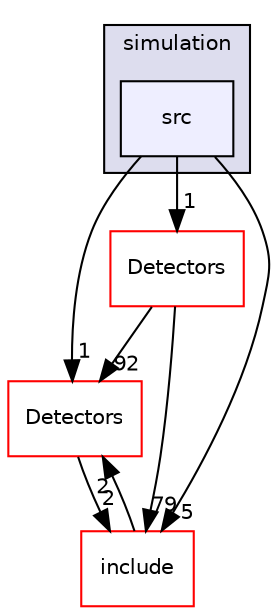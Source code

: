 digraph "/home/travis/build/AliceO2Group/AliceO2/DataFormats/simulation/src" {
  bgcolor=transparent;
  compound=true
  node [ fontsize="10", fontname="Helvetica"];
  edge [ labelfontsize="10", labelfontname="Helvetica"];
  subgraph clusterdir_047746f9f311f49446db9474b7431d0d {
    graph [ bgcolor="#ddddee", pencolor="black", label="simulation" fontname="Helvetica", fontsize="10", URL="dir_047746f9f311f49446db9474b7431d0d.html"]
  dir_38abbb9c71f32f91a25826cfc3ede3a8 [shape=box, label="src", style="filled", fillcolor="#eeeeff", pencolor="black", URL="dir_38abbb9c71f32f91a25826cfc3ede3a8.html"];
  }
  dir_2801adc79bf3c286b1b479858d2cade4 [shape=box label="Detectors" color="red" URL="dir_2801adc79bf3c286b1b479858d2cade4.html"];
  dir_051dca18e802f8e9474f2e30d29c04e0 [shape=box label="Detectors" color="red" URL="dir_051dca18e802f8e9474f2e30d29c04e0.html"];
  dir_e977c6a9672cee72083a88d55f0ce0c6 [shape=box label="include" color="red" URL="dir_e977c6a9672cee72083a88d55f0ce0c6.html"];
  dir_38abbb9c71f32f91a25826cfc3ede3a8->dir_2801adc79bf3c286b1b479858d2cade4 [headlabel="1", labeldistance=1.5 headhref="dir_000132_000062.html"];
  dir_38abbb9c71f32f91a25826cfc3ede3a8->dir_051dca18e802f8e9474f2e30d29c04e0 [headlabel="1", labeldistance=1.5 headhref="dir_000132_000028.html"];
  dir_38abbb9c71f32f91a25826cfc3ede3a8->dir_e977c6a9672cee72083a88d55f0ce0c6 [headlabel="5", labeldistance=1.5 headhref="dir_000132_000130.html"];
  dir_2801adc79bf3c286b1b479858d2cade4->dir_e977c6a9672cee72083a88d55f0ce0c6 [headlabel="2", labeldistance=1.5 headhref="dir_000062_000130.html"];
  dir_051dca18e802f8e9474f2e30d29c04e0->dir_2801adc79bf3c286b1b479858d2cade4 [headlabel="92", labeldistance=1.5 headhref="dir_000028_000062.html"];
  dir_051dca18e802f8e9474f2e30d29c04e0->dir_e977c6a9672cee72083a88d55f0ce0c6 [headlabel="79", labeldistance=1.5 headhref="dir_000028_000130.html"];
  dir_e977c6a9672cee72083a88d55f0ce0c6->dir_2801adc79bf3c286b1b479858d2cade4 [headlabel="2", labeldistance=1.5 headhref="dir_000130_000062.html"];
}
